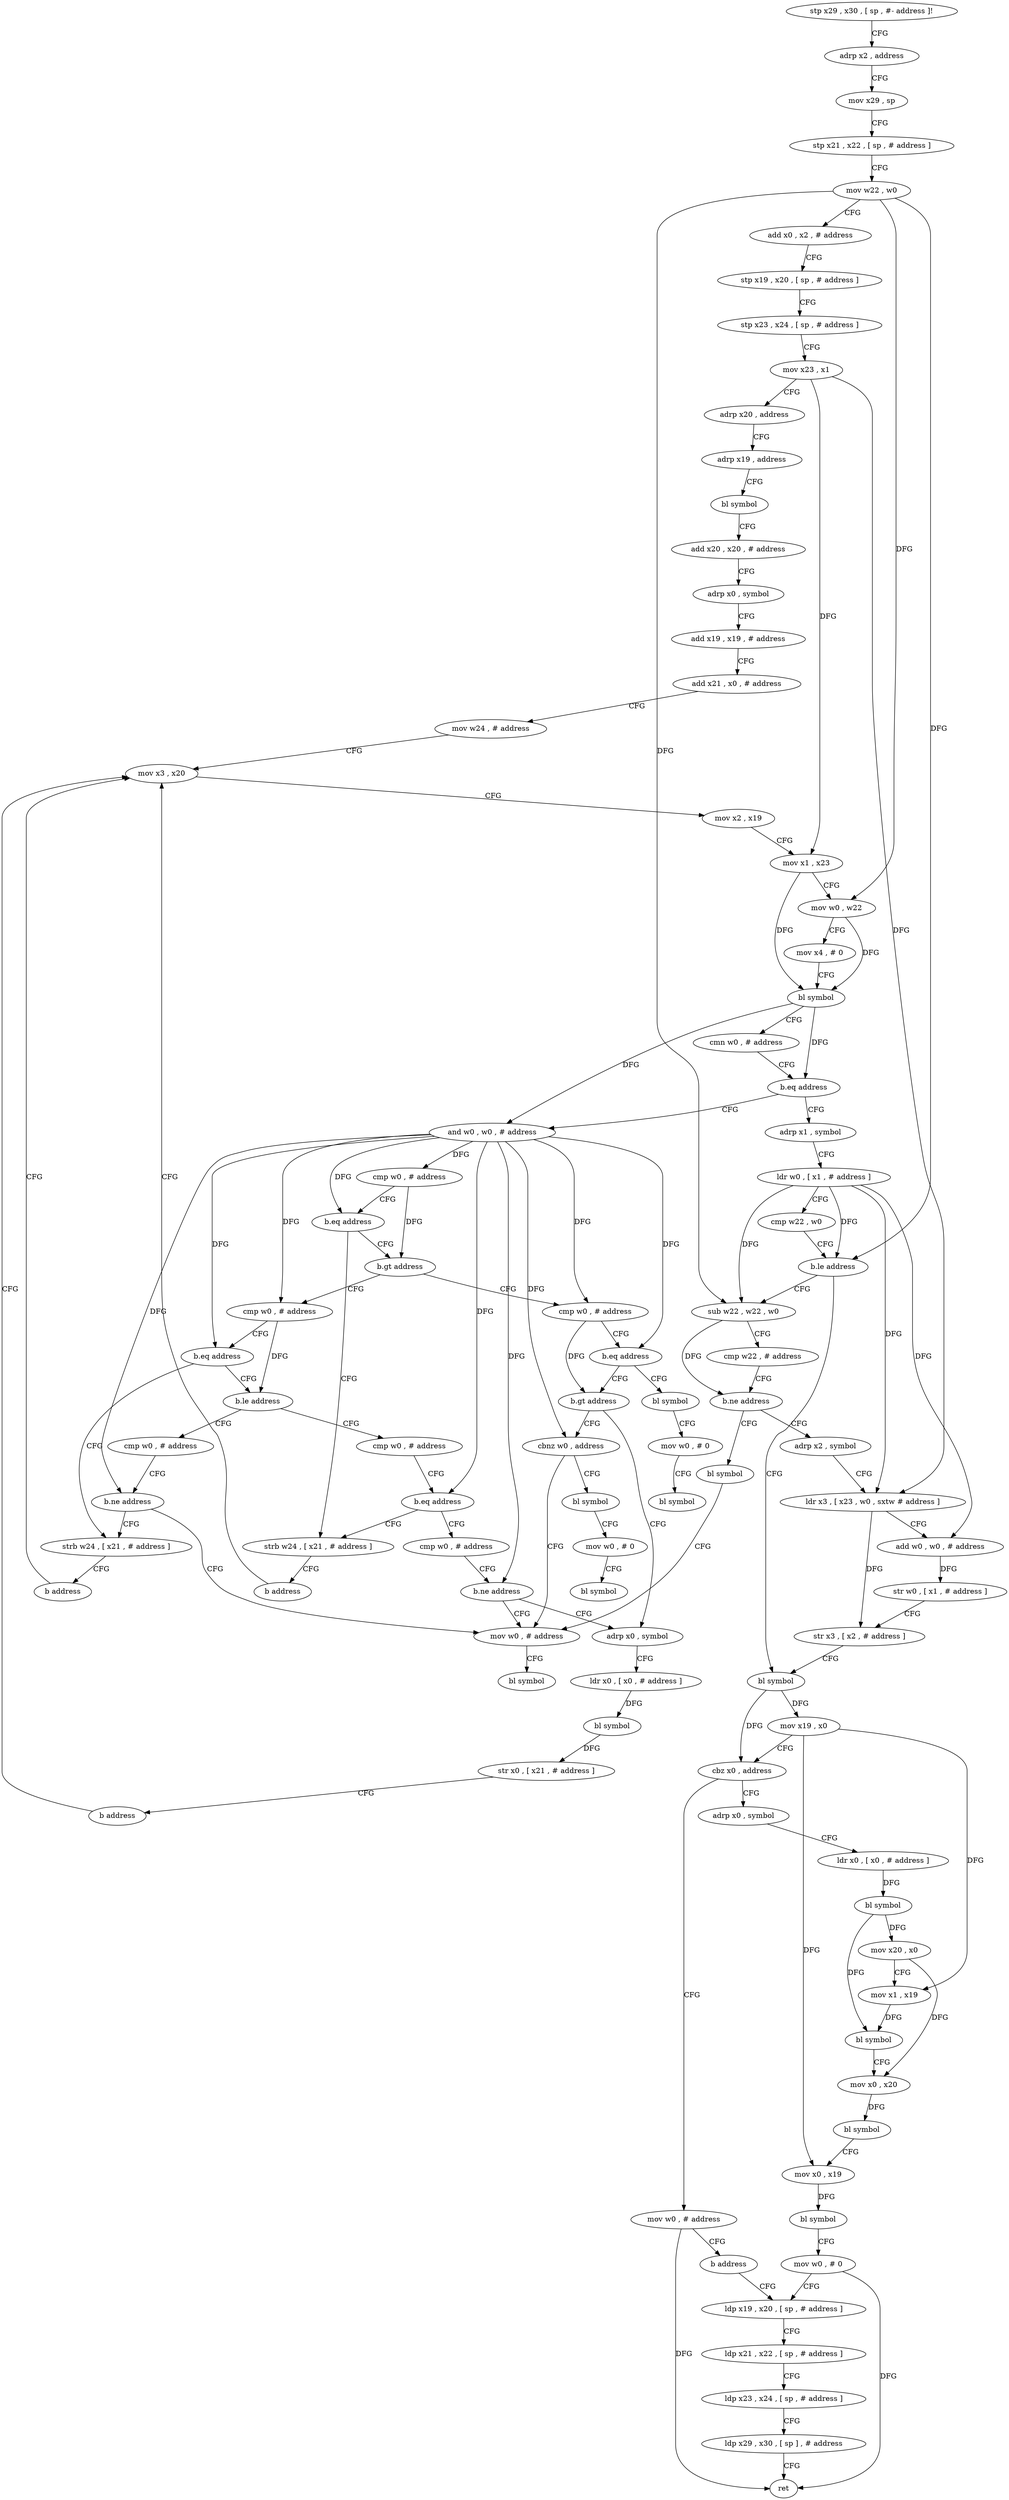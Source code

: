 digraph "func" {
"4212864" [label = "stp x29 , x30 , [ sp , #- address ]!" ]
"4212868" [label = "adrp x2 , address" ]
"4212872" [label = "mov x29 , sp" ]
"4212876" [label = "stp x21 , x22 , [ sp , # address ]" ]
"4212880" [label = "mov w22 , w0" ]
"4212884" [label = "add x0 , x2 , # address" ]
"4212888" [label = "stp x19 , x20 , [ sp , # address ]" ]
"4212892" [label = "stp x23 , x24 , [ sp , # address ]" ]
"4212896" [label = "mov x23 , x1" ]
"4212900" [label = "adrp x20 , address" ]
"4212904" [label = "adrp x19 , address" ]
"4212908" [label = "bl symbol" ]
"4212912" [label = "add x20 , x20 , # address" ]
"4212916" [label = "adrp x0 , symbol" ]
"4212920" [label = "add x19 , x19 , # address" ]
"4212924" [label = "add x21 , x0 , # address" ]
"4212928" [label = "mov w24 , # address" ]
"4212932" [label = "mov x3 , x20" ]
"4213104" [label = "adrp x1 , symbol" ]
"4213108" [label = "ldr w0 , [ x1 , # address ]" ]
"4213112" [label = "cmp w22 , w0" ]
"4213116" [label = "b.le address" ]
"4213152" [label = "bl symbol" ]
"4213120" [label = "sub w22 , w22 , w0" ]
"4212964" [label = "and w0 , w0 , # address" ]
"4212968" [label = "cmp w0 , # address" ]
"4212972" [label = "b.eq address" ]
"4213096" [label = "strb w24 , [ x21 , # address ]" ]
"4212976" [label = "b.gt address" ]
"4213156" [label = "mov x19 , x0" ]
"4213160" [label = "cbz x0 , address" ]
"4213228" [label = "mov w0 , # address" ]
"4213164" [label = "adrp x0 , symbol" ]
"4213124" [label = "cmp w22 , # address" ]
"4213128" [label = "b.ne address" ]
"4213072" [label = "bl symbol" ]
"4213132" [label = "adrp x2 , symbol" ]
"4213100" [label = "b address" ]
"4213008" [label = "cmp w0 , # address" ]
"4212980" [label = "cmp w0 , # address" ]
"4213232" [label = "b address" ]
"4213208" [label = "ldp x19 , x20 , [ sp , # address ]" ]
"4213168" [label = "ldr x0 , [ x0 , # address ]" ]
"4213172" [label = "bl symbol" ]
"4213176" [label = "mov x20 , x0" ]
"4213180" [label = "mov x1 , x19" ]
"4213184" [label = "bl symbol" ]
"4213188" [label = "mov x0 , x20" ]
"4213192" [label = "bl symbol" ]
"4213196" [label = "mov x0 , x19" ]
"4213200" [label = "bl symbol" ]
"4213204" [label = "mov w0 , # 0" ]
"4213076" [label = "mov w0 , # address" ]
"4213136" [label = "ldr x3 , [ x23 , w0 , sxtw # address ]" ]
"4213140" [label = "add w0 , w0 , # address" ]
"4213144" [label = "str w0 , [ x1 , # address ]" ]
"4213148" [label = "str x3 , [ x2 , # address ]" ]
"4212936" [label = "mov x2 , x19" ]
"4212940" [label = "mov x1 , x23" ]
"4212944" [label = "mov w0 , w22" ]
"4212948" [label = "mov x4 , # 0" ]
"4212952" [label = "bl symbol" ]
"4212956" [label = "cmn w0 , # address" ]
"4212960" [label = "b.eq address" ]
"4213012" [label = "b.eq address" ]
"4213064" [label = "strb w24 , [ x21 , # address ]" ]
"4213016" [label = "b.le address" ]
"4212984" [label = "b.eq address" ]
"4213084" [label = "bl symbol" ]
"4212988" [label = "b.gt address" ]
"4213212" [label = "ldp x21 , x22 , [ sp , # address ]" ]
"4213216" [label = "ldp x23 , x24 , [ sp , # address ]" ]
"4213220" [label = "ldp x29 , x30 , [ sp ] , # address" ]
"4213224" [label = "ret" ]
"4213068" [label = "b address" ]
"4213056" [label = "cmp w0 , # address" ]
"4213020" [label = "cmp w0 , # address" ]
"4213088" [label = "mov w0 , # 0" ]
"4213092" [label = "bl symbol" ]
"4213036" [label = "adrp x0 , symbol" ]
"4212992" [label = "cbnz w0 , address" ]
"4213060" [label = "b.ne address" ]
"4213024" [label = "b.eq address" ]
"4213028" [label = "cmp w0 , # address" ]
"4213040" [label = "ldr x0 , [ x0 , # address ]" ]
"4213044" [label = "bl symbol" ]
"4213048" [label = "str x0 , [ x21 , # address ]" ]
"4213052" [label = "b address" ]
"4212996" [label = "bl symbol" ]
"4213080" [label = "bl symbol" ]
"4213032" [label = "b.ne address" ]
"4213000" [label = "mov w0 , # 0" ]
"4213004" [label = "bl symbol" ]
"4212864" -> "4212868" [ label = "CFG" ]
"4212868" -> "4212872" [ label = "CFG" ]
"4212872" -> "4212876" [ label = "CFG" ]
"4212876" -> "4212880" [ label = "CFG" ]
"4212880" -> "4212884" [ label = "CFG" ]
"4212880" -> "4212944" [ label = "DFG" ]
"4212880" -> "4213116" [ label = "DFG" ]
"4212880" -> "4213120" [ label = "DFG" ]
"4212884" -> "4212888" [ label = "CFG" ]
"4212888" -> "4212892" [ label = "CFG" ]
"4212892" -> "4212896" [ label = "CFG" ]
"4212896" -> "4212900" [ label = "CFG" ]
"4212896" -> "4212940" [ label = "DFG" ]
"4212896" -> "4213136" [ label = "DFG" ]
"4212900" -> "4212904" [ label = "CFG" ]
"4212904" -> "4212908" [ label = "CFG" ]
"4212908" -> "4212912" [ label = "CFG" ]
"4212912" -> "4212916" [ label = "CFG" ]
"4212916" -> "4212920" [ label = "CFG" ]
"4212920" -> "4212924" [ label = "CFG" ]
"4212924" -> "4212928" [ label = "CFG" ]
"4212928" -> "4212932" [ label = "CFG" ]
"4212932" -> "4212936" [ label = "CFG" ]
"4213104" -> "4213108" [ label = "CFG" ]
"4213108" -> "4213112" [ label = "CFG" ]
"4213108" -> "4213116" [ label = "DFG" ]
"4213108" -> "4213120" [ label = "DFG" ]
"4213108" -> "4213136" [ label = "DFG" ]
"4213108" -> "4213140" [ label = "DFG" ]
"4213112" -> "4213116" [ label = "CFG" ]
"4213116" -> "4213152" [ label = "CFG" ]
"4213116" -> "4213120" [ label = "CFG" ]
"4213152" -> "4213156" [ label = "DFG" ]
"4213152" -> "4213160" [ label = "DFG" ]
"4213120" -> "4213124" [ label = "CFG" ]
"4213120" -> "4213128" [ label = "DFG" ]
"4212964" -> "4212968" [ label = "DFG" ]
"4212964" -> "4212972" [ label = "DFG" ]
"4212964" -> "4213008" [ label = "DFG" ]
"4212964" -> "4213012" [ label = "DFG" ]
"4212964" -> "4212980" [ label = "DFG" ]
"4212964" -> "4212984" [ label = "DFG" ]
"4212964" -> "4213060" [ label = "DFG" ]
"4212964" -> "4213024" [ label = "DFG" ]
"4212964" -> "4212992" [ label = "DFG" ]
"4212964" -> "4213032" [ label = "DFG" ]
"4212968" -> "4212972" [ label = "CFG" ]
"4212968" -> "4212976" [ label = "DFG" ]
"4212972" -> "4213096" [ label = "CFG" ]
"4212972" -> "4212976" [ label = "CFG" ]
"4213096" -> "4213100" [ label = "CFG" ]
"4212976" -> "4213008" [ label = "CFG" ]
"4212976" -> "4212980" [ label = "CFG" ]
"4213156" -> "4213160" [ label = "CFG" ]
"4213156" -> "4213180" [ label = "DFG" ]
"4213156" -> "4213196" [ label = "DFG" ]
"4213160" -> "4213228" [ label = "CFG" ]
"4213160" -> "4213164" [ label = "CFG" ]
"4213228" -> "4213232" [ label = "CFG" ]
"4213228" -> "4213224" [ label = "DFG" ]
"4213164" -> "4213168" [ label = "CFG" ]
"4213124" -> "4213128" [ label = "CFG" ]
"4213128" -> "4213072" [ label = "CFG" ]
"4213128" -> "4213132" [ label = "CFG" ]
"4213072" -> "4213076" [ label = "CFG" ]
"4213132" -> "4213136" [ label = "CFG" ]
"4213100" -> "4212932" [ label = "CFG" ]
"4213008" -> "4213012" [ label = "CFG" ]
"4213008" -> "4213016" [ label = "DFG" ]
"4212980" -> "4212984" [ label = "CFG" ]
"4212980" -> "4212988" [ label = "DFG" ]
"4213232" -> "4213208" [ label = "CFG" ]
"4213208" -> "4213212" [ label = "CFG" ]
"4213168" -> "4213172" [ label = "DFG" ]
"4213172" -> "4213176" [ label = "DFG" ]
"4213172" -> "4213184" [ label = "DFG" ]
"4213176" -> "4213180" [ label = "CFG" ]
"4213176" -> "4213188" [ label = "DFG" ]
"4213180" -> "4213184" [ label = "DFG" ]
"4213184" -> "4213188" [ label = "CFG" ]
"4213188" -> "4213192" [ label = "DFG" ]
"4213192" -> "4213196" [ label = "CFG" ]
"4213196" -> "4213200" [ label = "DFG" ]
"4213200" -> "4213204" [ label = "CFG" ]
"4213204" -> "4213208" [ label = "CFG" ]
"4213204" -> "4213224" [ label = "DFG" ]
"4213076" -> "4213080" [ label = "CFG" ]
"4213136" -> "4213140" [ label = "CFG" ]
"4213136" -> "4213148" [ label = "DFG" ]
"4213140" -> "4213144" [ label = "DFG" ]
"4213144" -> "4213148" [ label = "CFG" ]
"4213148" -> "4213152" [ label = "CFG" ]
"4212936" -> "4212940" [ label = "CFG" ]
"4212940" -> "4212944" [ label = "CFG" ]
"4212940" -> "4212952" [ label = "DFG" ]
"4212944" -> "4212948" [ label = "CFG" ]
"4212944" -> "4212952" [ label = "DFG" ]
"4212948" -> "4212952" [ label = "CFG" ]
"4212952" -> "4212956" [ label = "CFG" ]
"4212952" -> "4212960" [ label = "DFG" ]
"4212952" -> "4212964" [ label = "DFG" ]
"4212956" -> "4212960" [ label = "CFG" ]
"4212960" -> "4213104" [ label = "CFG" ]
"4212960" -> "4212964" [ label = "CFG" ]
"4213012" -> "4213064" [ label = "CFG" ]
"4213012" -> "4213016" [ label = "CFG" ]
"4213064" -> "4213068" [ label = "CFG" ]
"4213016" -> "4213056" [ label = "CFG" ]
"4213016" -> "4213020" [ label = "CFG" ]
"4212984" -> "4213084" [ label = "CFG" ]
"4212984" -> "4212988" [ label = "CFG" ]
"4213084" -> "4213088" [ label = "CFG" ]
"4212988" -> "4213036" [ label = "CFG" ]
"4212988" -> "4212992" [ label = "CFG" ]
"4213212" -> "4213216" [ label = "CFG" ]
"4213216" -> "4213220" [ label = "CFG" ]
"4213220" -> "4213224" [ label = "CFG" ]
"4213068" -> "4212932" [ label = "CFG" ]
"4213056" -> "4213060" [ label = "CFG" ]
"4213020" -> "4213024" [ label = "CFG" ]
"4213088" -> "4213092" [ label = "CFG" ]
"4213036" -> "4213040" [ label = "CFG" ]
"4212992" -> "4213076" [ label = "CFG" ]
"4212992" -> "4212996" [ label = "CFG" ]
"4213060" -> "4213076" [ label = "CFG" ]
"4213060" -> "4213064" [ label = "CFG" ]
"4213024" -> "4213096" [ label = "CFG" ]
"4213024" -> "4213028" [ label = "CFG" ]
"4213028" -> "4213032" [ label = "CFG" ]
"4213040" -> "4213044" [ label = "DFG" ]
"4213044" -> "4213048" [ label = "DFG" ]
"4213048" -> "4213052" [ label = "CFG" ]
"4213052" -> "4212932" [ label = "CFG" ]
"4212996" -> "4213000" [ label = "CFG" ]
"4213032" -> "4213076" [ label = "CFG" ]
"4213032" -> "4213036" [ label = "CFG" ]
"4213000" -> "4213004" [ label = "CFG" ]
}
